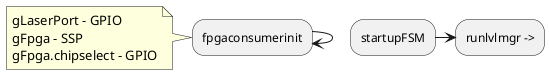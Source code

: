 @startuml
fpgaconsumerinit->fpgaconsumerinit
note left
gLaserPort - GPIO
gFpga - SSP 
gFpga.chipselect - GPIO
end note 

startupFSM -> runlvlmgr -> 
@enduml
